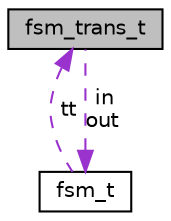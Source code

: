 digraph "fsm_trans_t"
{
  edge [fontname="Helvetica",fontsize="10",labelfontname="Helvetica",labelfontsize="10"];
  node [fontname="Helvetica",fontsize="10",shape=record];
  Node1 [label="fsm_trans_t",height=0.2,width=0.4,color="black", fillcolor="grey75", style="filled", fontcolor="black"];
  Node2 -> Node1 [dir="back",color="darkorchid3",fontsize="10",style="dashed",label=" in\nout" ,fontname="Helvetica"];
  Node2 [label="fsm_t",height=0.2,width=0.4,color="black", fillcolor="white", style="filled",URL="$structfsm__t.html"];
  Node1 -> Node2 [dir="back",color="darkorchid3",fontsize="10",style="dashed",label=" tt" ,fontname="Helvetica"];
}
